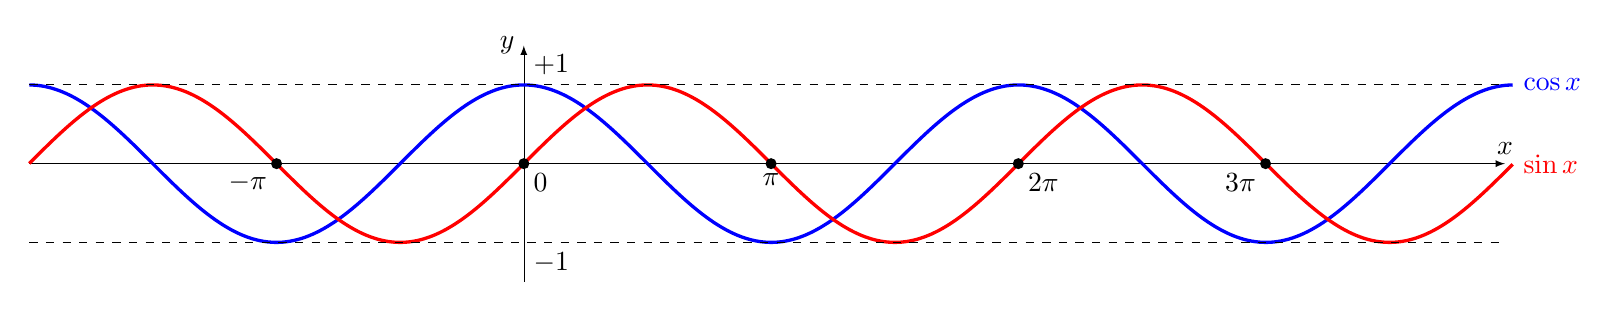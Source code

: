 \begin{tikzpicture}

	\draw[->,>=latex, black, very thin] (-6.28,0) -- (12.46,0) node[above] {$x$};
	\draw[->,>=latex, black, very thin] (0,-1.5) -- (0,1.5) node[left] {$y$};

	\draw[domain=-6.28:12.56, blue,very thick,samples=200, smooth] plot (\x,{cos(\x r)}) node[right] {$\cos x$};
	\draw[domain=-6.28:12.56, red,very thick, samples=200, smooth] plot (\x,{sin(\x r)}) node[right] {$\sin x$};;
%	\draw[myred,very thick] (-0.25,0)--(2.5,0) node[midway,below] {$E$};
%	\draw[myred,very thick] (0,0.3)--(0,1.83) node[near end,left] {$F$};

	\draw[dashed] (-6.28,1) -- (12.46,1);
	\draw[dashed] (-6.28,-1) -- (12.46,-1);

    %\draw[color=blue] plot[id=sin] function{sin(x)}  node[right] {$f(x) = \sin x$};

	\fill (0,0) circle (2pt) node[below right] {$0$};
	\fill (3.14,0) circle (2pt) node[below] {$\pi$};
	\fill (6.28,0) circle (2pt) node[below right] {$2\pi$};
	\fill (-3.14,0) circle (2pt) node[below left] {$-\pi$};
	\fill (9.42,0) circle (2pt) node[below left] {$3\pi$};

   \node[above right] at (0,1) {$+1$};
   \node[below right] at (0,-1) {$-1$};

\end{tikzpicture}
